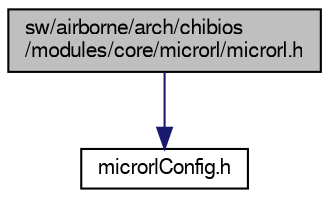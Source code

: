digraph "sw/airborne/arch/chibios/modules/core/microrl/microrl.h"
{
  edge [fontname="FreeSans",fontsize="10",labelfontname="FreeSans",labelfontsize="10"];
  node [fontname="FreeSans",fontsize="10",shape=record];
  Node1 [label="sw/airborne/arch/chibios\l/modules/core/microrl/microrl.h",height=0.2,width=0.4,color="black", fillcolor="grey75", style="filled", fontcolor="black"];
  Node1 -> Node2 [color="midnightblue",fontsize="10",style="solid",fontname="FreeSans"];
  Node2 [label="microrlConfig.h",height=0.2,width=0.4,color="black", fillcolor="white", style="filled",URL="$microrlConfig_8h.html"];
}
